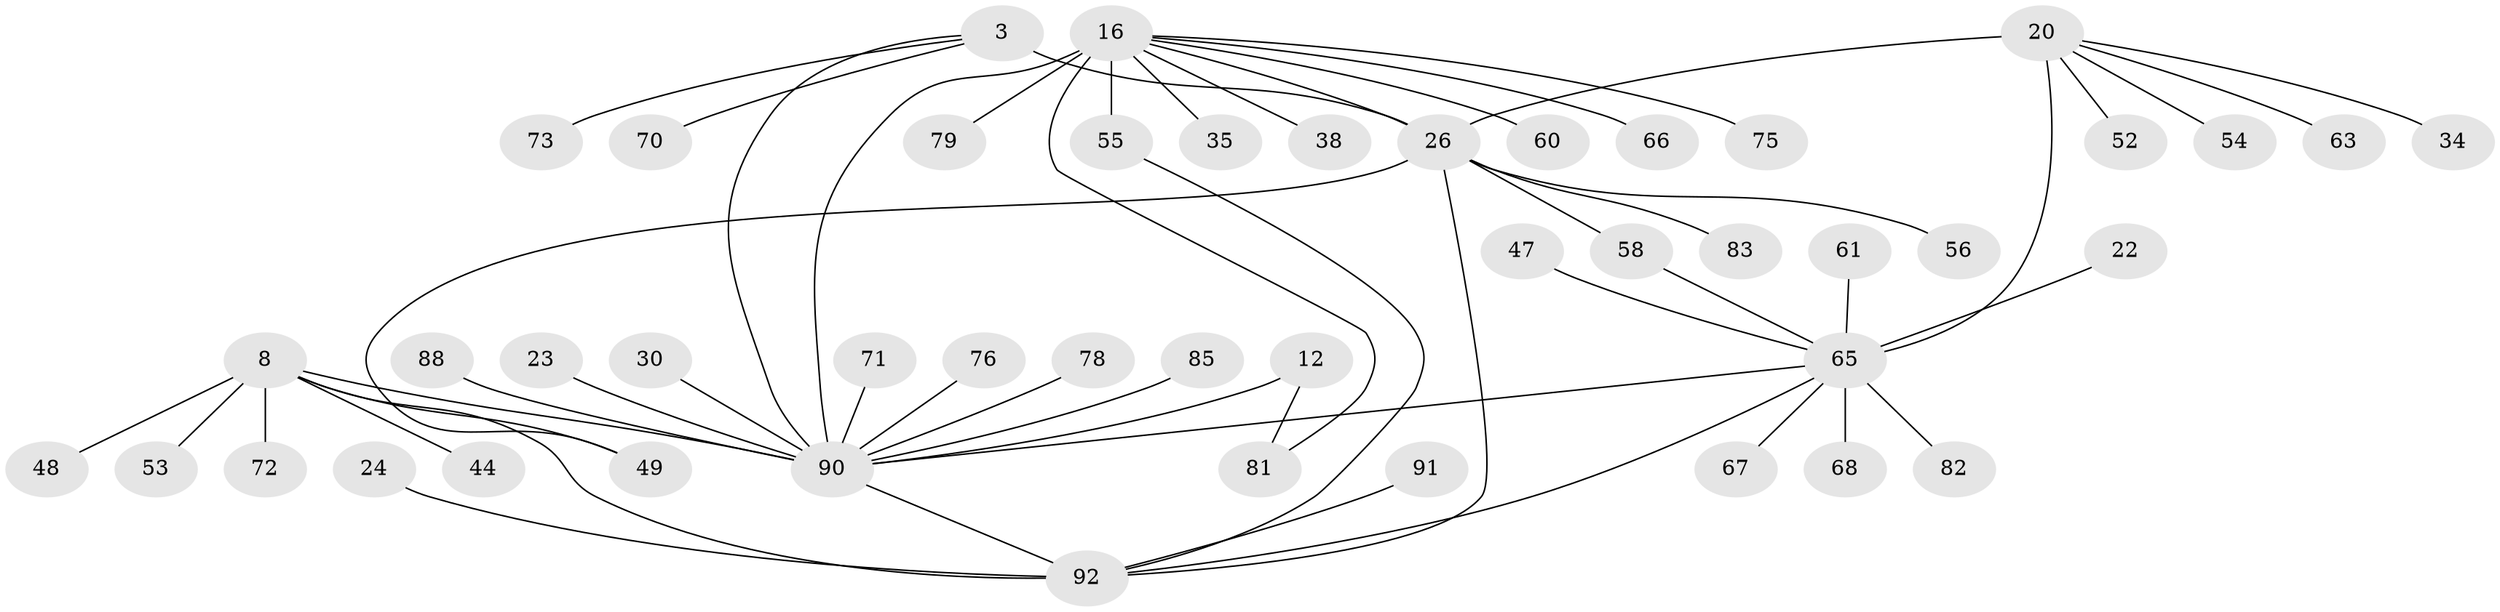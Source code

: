 // original degree distribution, {8: 0.043478260869565216, 3: 0.05434782608695652, 6: 0.05434782608695652, 7: 0.021739130434782608, 9: 0.043478260869565216, 4: 0.043478260869565216, 10: 0.010869565217391304, 5: 0.021739130434782608, 2: 0.15217391304347827, 1: 0.5543478260869565}
// Generated by graph-tools (version 1.1) at 2025/54/03/09/25 04:54:46]
// undirected, 46 vertices, 54 edges
graph export_dot {
graph [start="1"]
  node [color=gray90,style=filled];
  3 [super="+2"];
  8 [super="+6"];
  12 [super="+10"];
  16 [super="+15"];
  20 [super="+19"];
  22;
  23;
  24;
  26 [super="+4"];
  30;
  34;
  35;
  38;
  44;
  47;
  48;
  49 [super="+28"];
  52;
  53;
  54 [super="+25"];
  55 [super="+40+43+46"];
  56;
  58 [super="+42"];
  60;
  61;
  63;
  65 [super="+18"];
  66;
  67 [super="+21"];
  68;
  70;
  71;
  72;
  73;
  75;
  76;
  78;
  79;
  81 [super="+64"];
  82;
  83 [super="+27"];
  85;
  88;
  90 [super="+41+77+69+14"];
  91 [super="+45+84+87"];
  92 [super="+89+7"];
  3 -- 70;
  3 -- 73;
  3 -- 90;
  3 -- 26 [weight=4];
  8 -- 44;
  8 -- 53;
  8 -- 48;
  8 -- 72;
  8 -- 49;
  8 -- 92 [weight=4];
  8 -- 90 [weight=2];
  12 -- 81;
  12 -- 90 [weight=4];
  16 -- 35;
  16 -- 79;
  16 -- 66;
  16 -- 38;
  16 -- 75;
  16 -- 60;
  16 -- 81;
  16 -- 55 [weight=2];
  16 -- 90 [weight=5];
  16 -- 26;
  20 -- 52;
  20 -- 63;
  20 -- 34;
  20 -- 54;
  20 -- 26;
  20 -- 65 [weight=4];
  22 -- 65;
  23 -- 90;
  24 -- 92;
  26 -- 49;
  26 -- 83;
  26 -- 56;
  26 -- 58;
  26 -- 92 [weight=2];
  30 -- 90;
  47 -- 65;
  55 -- 92;
  58 -- 65;
  61 -- 65;
  65 -- 67;
  65 -- 68;
  65 -- 90 [weight=2];
  65 -- 82;
  65 -- 92 [weight=2];
  71 -- 90;
  76 -- 90;
  78 -- 90;
  85 -- 90;
  88 -- 90;
  90 -- 92;
  91 -- 92;
}

